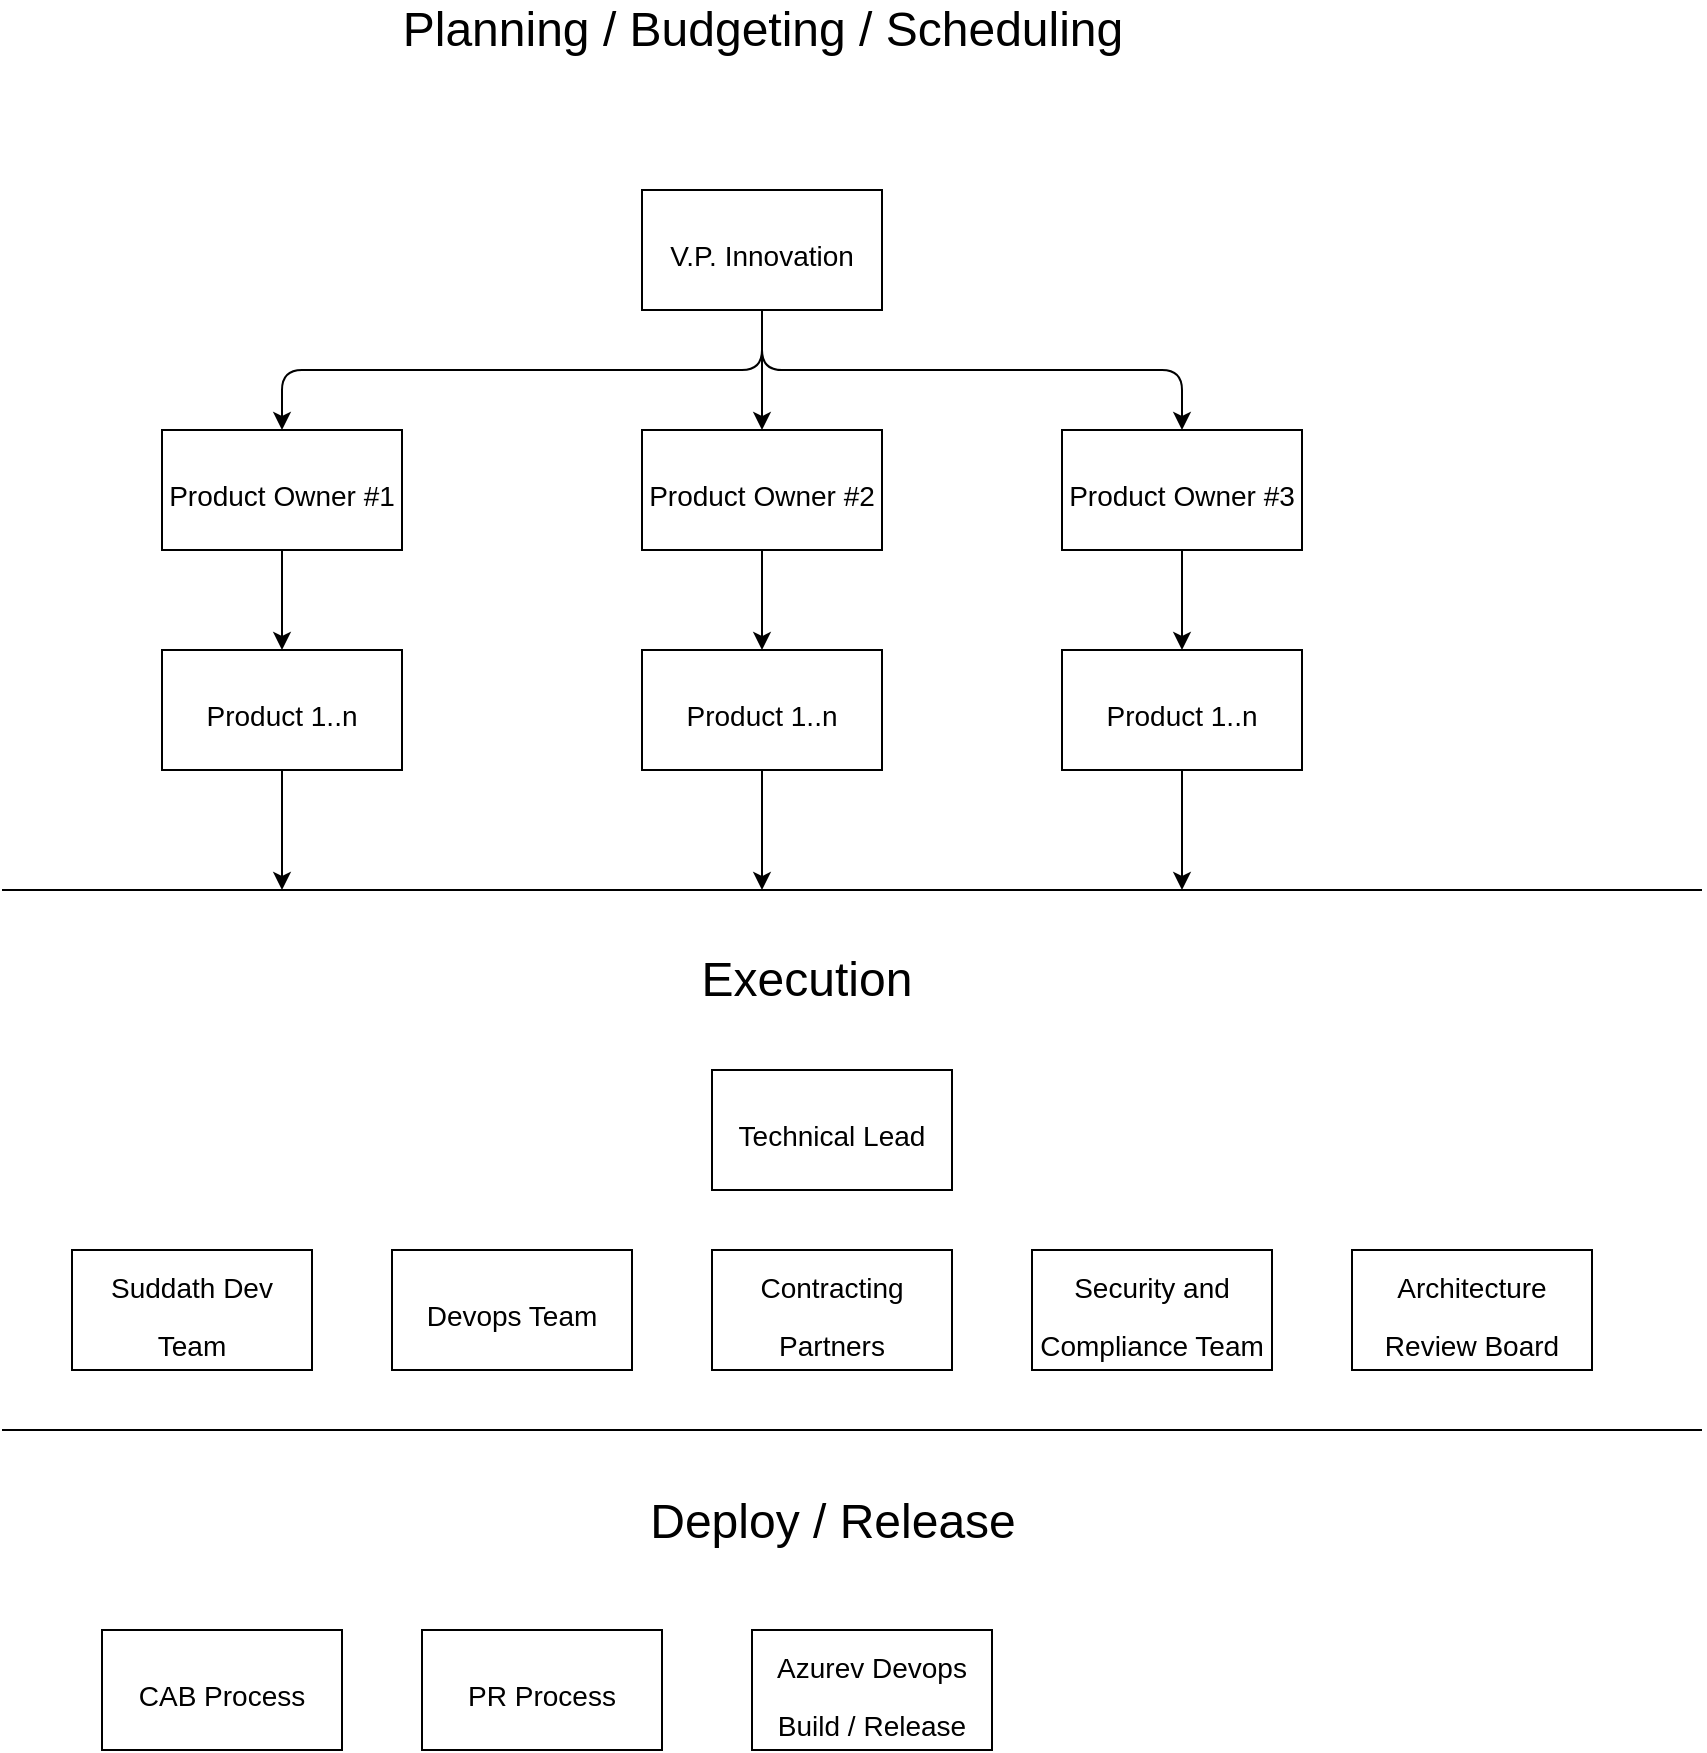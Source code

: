 <mxfile>
    <diagram id="JJpoEQd5dNcRvDl3gQYb" name="Page-1">
        <mxGraphModel dx="1373" dy="860" grid="1" gridSize="10" guides="1" tooltips="1" connect="1" arrows="1" fold="1" page="1" pageScale="1" pageWidth="850" pageHeight="1100" math="0" shadow="0">
            <root>
                <mxCell id="0"/>
                <mxCell id="1" parent="0"/>
                <mxCell id="3" value="&lt;font style=&quot;font-size: 24px&quot;&gt;Planning / Budgeting / Scheduling&lt;/font&gt;" style="text;html=1;resizable=0;autosize=1;align=center;verticalAlign=middle;points=[];fillColor=none;strokeColor=none;rounded=0;" vertex="1" parent="1">
                    <mxGeometry x="190" y="70" width="380" height="20" as="geometry"/>
                </mxCell>
                <mxCell id="18" style="edgeStyle=orthogonalEdgeStyle;html=1;exitX=0.5;exitY=1;exitDx=0;exitDy=0;entryX=0.5;entryY=0;entryDx=0;entryDy=0;fontSize=14;" edge="1" parent="1" source="5" target="6">
                    <mxGeometry relative="1" as="geometry"/>
                </mxCell>
                <mxCell id="19" style="edgeStyle=orthogonalEdgeStyle;html=1;exitX=0.5;exitY=1;exitDx=0;exitDy=0;entryX=0.5;entryY=0;entryDx=0;entryDy=0;fontSize=14;" edge="1" parent="1" source="5" target="7">
                    <mxGeometry relative="1" as="geometry"/>
                </mxCell>
                <mxCell id="20" style="edgeStyle=orthogonalEdgeStyle;html=1;fontSize=14;exitX=0.5;exitY=1;exitDx=0;exitDy=0;" edge="1" parent="1" source="5" target="8">
                    <mxGeometry relative="1" as="geometry"/>
                </mxCell>
                <mxCell id="5" value="&lt;font style=&quot;font-size: 14px&quot;&gt;V.P. Innovation&lt;/font&gt;" style="whiteSpace=wrap;html=1;fontSize=24;" vertex="1" parent="1">
                    <mxGeometry x="320" y="160" width="120" height="60" as="geometry"/>
                </mxCell>
                <mxCell id="21" style="edgeStyle=orthogonalEdgeStyle;html=1;entryX=0.5;entryY=0;entryDx=0;entryDy=0;fontSize=14;" edge="1" parent="1" source="6" target="10">
                    <mxGeometry relative="1" as="geometry"/>
                </mxCell>
                <mxCell id="6" value="&lt;font style=&quot;font-size: 14px&quot;&gt;Product Owner #1&lt;/font&gt;" style="whiteSpace=wrap;html=1;fontSize=24;" vertex="1" parent="1">
                    <mxGeometry x="80" y="280" width="120" height="60" as="geometry"/>
                </mxCell>
                <mxCell id="22" style="edgeStyle=orthogonalEdgeStyle;html=1;fontSize=14;" edge="1" parent="1" source="7" target="11">
                    <mxGeometry relative="1" as="geometry"/>
                </mxCell>
                <mxCell id="7" value="&lt;font style=&quot;font-size: 14px&quot;&gt;Product Owner #2&lt;/font&gt;" style="whiteSpace=wrap;html=1;fontSize=24;" vertex="1" parent="1">
                    <mxGeometry x="320" y="280" width="120" height="60" as="geometry"/>
                </mxCell>
                <mxCell id="23" style="edgeStyle=orthogonalEdgeStyle;html=1;entryX=0.5;entryY=0;entryDx=0;entryDy=0;fontSize=14;" edge="1" parent="1" source="8" target="12">
                    <mxGeometry relative="1" as="geometry"/>
                </mxCell>
                <mxCell id="8" value="&lt;font style=&quot;font-size: 14px&quot;&gt;Product Owner #3&lt;/font&gt;" style="whiteSpace=wrap;html=1;fontSize=24;" vertex="1" parent="1">
                    <mxGeometry x="530" y="280" width="120" height="60" as="geometry"/>
                </mxCell>
                <mxCell id="9" value="" style="endArrow=none;html=1;fontSize=14;" edge="1" parent="1">
                    <mxGeometry width="50" height="50" relative="1" as="geometry">
                        <mxPoint y="510" as="sourcePoint"/>
                        <mxPoint x="850" y="510" as="targetPoint"/>
                    </mxGeometry>
                </mxCell>
                <mxCell id="26" style="edgeStyle=orthogonalEdgeStyle;html=1;fontSize=14;" edge="1" parent="1" source="10">
                    <mxGeometry relative="1" as="geometry">
                        <mxPoint x="140" y="510" as="targetPoint"/>
                    </mxGeometry>
                </mxCell>
                <mxCell id="10" value="&lt;font style=&quot;font-size: 14px&quot;&gt;Product 1..n&lt;/font&gt;" style="whiteSpace=wrap;html=1;fontSize=24;" vertex="1" parent="1">
                    <mxGeometry x="80" y="390" width="120" height="60" as="geometry"/>
                </mxCell>
                <mxCell id="27" style="edgeStyle=orthogonalEdgeStyle;html=1;fontSize=14;" edge="1" parent="1" source="11">
                    <mxGeometry relative="1" as="geometry">
                        <mxPoint x="380" y="510" as="targetPoint"/>
                    </mxGeometry>
                </mxCell>
                <mxCell id="11" value="&lt;font style=&quot;font-size: 14px&quot;&gt;Product 1..n&lt;/font&gt;" style="whiteSpace=wrap;html=1;fontSize=24;" vertex="1" parent="1">
                    <mxGeometry x="320" y="390" width="120" height="60" as="geometry"/>
                </mxCell>
                <mxCell id="28" style="edgeStyle=orthogonalEdgeStyle;html=1;fontSize=14;" edge="1" parent="1" source="12">
                    <mxGeometry relative="1" as="geometry">
                        <mxPoint x="590" y="510" as="targetPoint"/>
                    </mxGeometry>
                </mxCell>
                <mxCell id="12" value="&lt;font style=&quot;font-size: 14px&quot;&gt;Product 1..n&lt;/font&gt;" style="whiteSpace=wrap;html=1;fontSize=24;" vertex="1" parent="1">
                    <mxGeometry x="530" y="390" width="120" height="60" as="geometry"/>
                </mxCell>
                <mxCell id="25" value="&lt;font style=&quot;font-size: 14px&quot;&gt;Technical Lead&lt;/font&gt;" style="whiteSpace=wrap;html=1;fontSize=24;" vertex="1" parent="1">
                    <mxGeometry x="355" y="600" width="120" height="60" as="geometry"/>
                </mxCell>
                <mxCell id="29" value="&lt;font style=&quot;font-size: 14px&quot;&gt;Devops Team&lt;/font&gt;" style="whiteSpace=wrap;html=1;fontSize=24;" vertex="1" parent="1">
                    <mxGeometry x="195" y="690" width="120" height="60" as="geometry"/>
                </mxCell>
                <mxCell id="30" value="&lt;font style=&quot;font-size: 14px&quot;&gt;Suddath Dev Team&lt;/font&gt;" style="whiteSpace=wrap;html=1;fontSize=24;" vertex="1" parent="1">
                    <mxGeometry x="35" y="690" width="120" height="60" as="geometry"/>
                </mxCell>
                <mxCell id="31" value="&lt;span style=&quot;font-size: 14px&quot;&gt;Contracting Partners&lt;/span&gt;" style="whiteSpace=wrap;html=1;fontSize=24;" vertex="1" parent="1">
                    <mxGeometry x="355" y="690" width="120" height="60" as="geometry"/>
                </mxCell>
                <mxCell id="35" value="&lt;span style=&quot;font-size: 14px&quot;&gt;Security and Compliance Team&lt;/span&gt;" style="whiteSpace=wrap;html=1;fontSize=24;" vertex="1" parent="1">
                    <mxGeometry x="515" y="690" width="120" height="60" as="geometry"/>
                </mxCell>
                <mxCell id="36" value="&lt;span style=&quot;font-size: 14px&quot;&gt;Architecture Review Board&lt;/span&gt;" style="whiteSpace=wrap;html=1;fontSize=24;" vertex="1" parent="1">
                    <mxGeometry x="675" y="690" width="120" height="60" as="geometry"/>
                </mxCell>
                <mxCell id="37" value="" style="endArrow=none;html=1;fontSize=14;" edge="1" parent="1">
                    <mxGeometry width="50" height="50" relative="1" as="geometry">
                        <mxPoint y="780" as="sourcePoint"/>
                        <mxPoint x="850" y="780" as="targetPoint"/>
                    </mxGeometry>
                </mxCell>
                <mxCell id="38" value="&lt;span style=&quot;font-size: 14px&quot;&gt;CAB Process&lt;/span&gt;" style="whiteSpace=wrap;html=1;fontSize=24;" vertex="1" parent="1">
                    <mxGeometry x="50" y="880" width="120" height="60" as="geometry"/>
                </mxCell>
                <mxCell id="39" value="&lt;font style=&quot;font-size: 24px&quot;&gt;Deploy / Release&lt;/font&gt;" style="text;html=1;resizable=0;autosize=1;align=center;verticalAlign=middle;points=[];fillColor=none;strokeColor=none;rounded=0;" vertex="1" parent="1">
                    <mxGeometry x="315" y="816" width="200" height="20" as="geometry"/>
                </mxCell>
                <mxCell id="40" value="&lt;span style=&quot;font-size: 14px&quot;&gt;PR Process&lt;/span&gt;" style="whiteSpace=wrap;html=1;fontSize=24;" vertex="1" parent="1">
                    <mxGeometry x="210" y="880" width="120" height="60" as="geometry"/>
                </mxCell>
                <mxCell id="41" value="&lt;span style=&quot;font-size: 14px&quot;&gt;Azurev Devops Build / Release&lt;/span&gt;" style="whiteSpace=wrap;html=1;fontSize=24;" vertex="1" parent="1">
                    <mxGeometry x="375" y="880" width="120" height="60" as="geometry"/>
                </mxCell>
                <mxCell id="42" value="&lt;font style=&quot;font-size: 24px&quot;&gt;Execution&lt;/font&gt;" style="text;html=1;resizable=0;autosize=1;align=center;verticalAlign=middle;points=[];fillColor=none;strokeColor=none;rounded=0;" vertex="1" parent="1">
                    <mxGeometry x="342" y="545" width="120" height="20" as="geometry"/>
                </mxCell>
            </root>
        </mxGraphModel>
    </diagram>
</mxfile>